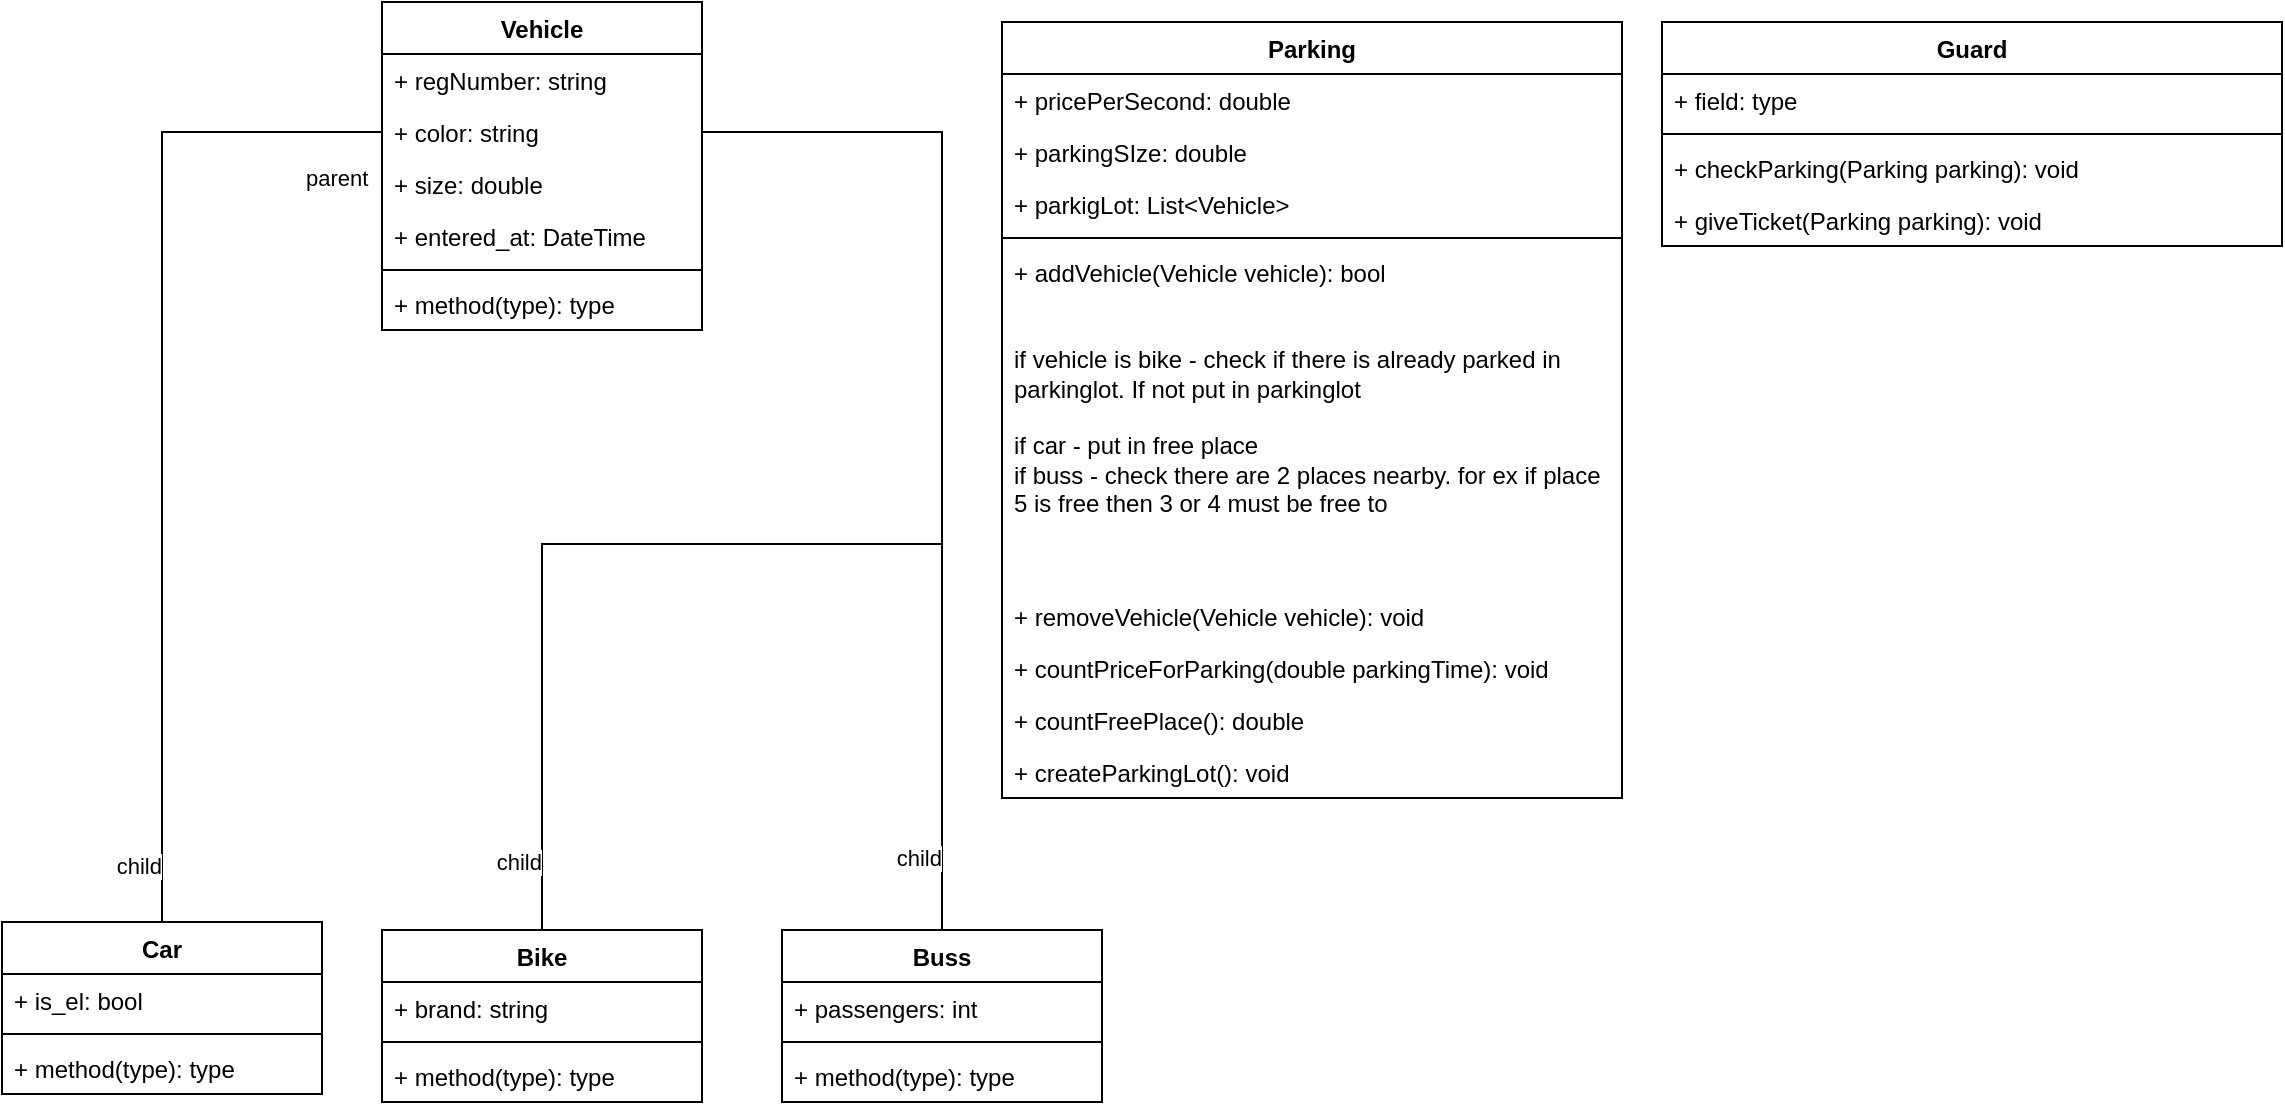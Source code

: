 <mxfile version="24.8.3">
  <diagram name="Page-1" id="d8_uXIcVJEX4v-GWLGfb">
    <mxGraphModel dx="1296" dy="710" grid="1" gridSize="10" guides="1" tooltips="1" connect="1" arrows="1" fold="1" page="1" pageScale="1" pageWidth="850" pageHeight="1100" math="0" shadow="0">
      <root>
        <mxCell id="0" />
        <mxCell id="1" parent="0" />
        <mxCell id="TH2mGcFkLHiQyE80FXd0-1" value="Parking" style="swimlane;fontStyle=1;align=center;verticalAlign=top;childLayout=stackLayout;horizontal=1;startSize=26;horizontalStack=0;resizeParent=1;resizeParentMax=0;resizeLast=0;collapsible=1;marginBottom=0;whiteSpace=wrap;html=1;" parent="1" vertex="1">
          <mxGeometry x="780" y="10" width="310" height="388" as="geometry" />
        </mxCell>
        <mxCell id="TH2mGcFkLHiQyE80FXd0-22" value="+ pricePerSecond: double" style="text;strokeColor=none;fillColor=none;align=left;verticalAlign=top;spacingLeft=4;spacingRight=4;overflow=hidden;rotatable=0;points=[[0,0.5],[1,0.5]];portConstraint=eastwest;whiteSpace=wrap;html=1;" parent="TH2mGcFkLHiQyE80FXd0-1" vertex="1">
          <mxGeometry y="26" width="310" height="26" as="geometry" />
        </mxCell>
        <mxCell id="TH2mGcFkLHiQyE80FXd0-24" value="+ parkingSIze: double" style="text;strokeColor=none;fillColor=none;align=left;verticalAlign=top;spacingLeft=4;spacingRight=4;overflow=hidden;rotatable=0;points=[[0,0.5],[1,0.5]];portConstraint=eastwest;whiteSpace=wrap;html=1;" parent="TH2mGcFkLHiQyE80FXd0-1" vertex="1">
          <mxGeometry y="52" width="310" height="26" as="geometry" />
        </mxCell>
        <mxCell id="TH2mGcFkLHiQyE80FXd0-2" value="+ parkigLot: List&amp;lt;Vehicle&amp;gt;" style="text;strokeColor=none;fillColor=none;align=left;verticalAlign=top;spacingLeft=4;spacingRight=4;overflow=hidden;rotatable=0;points=[[0,0.5],[1,0.5]];portConstraint=eastwest;whiteSpace=wrap;html=1;" parent="TH2mGcFkLHiQyE80FXd0-1" vertex="1">
          <mxGeometry y="78" width="310" height="26" as="geometry" />
        </mxCell>
        <mxCell id="TH2mGcFkLHiQyE80FXd0-3" value="" style="line;strokeWidth=1;fillColor=none;align=left;verticalAlign=middle;spacingTop=-1;spacingLeft=3;spacingRight=3;rotatable=0;labelPosition=right;points=[];portConstraint=eastwest;strokeColor=inherit;" parent="TH2mGcFkLHiQyE80FXd0-1" vertex="1">
          <mxGeometry y="104" width="310" height="8" as="geometry" />
        </mxCell>
        <mxCell id="TH2mGcFkLHiQyE80FXd0-25" value="+ addVehicle(Vehicle&amp;nbsp;vehicle): bool&lt;div&gt;&lt;span style=&quot;white-space: pre;&quot;&gt;&#x9;&lt;/span&gt;&lt;br&gt;&lt;/div&gt;&lt;div&gt;&lt;br&gt;&lt;/div&gt;&lt;div&gt;if vehicle is bike - check if there is already parked in parkinglot. If not put in parkinglot&lt;br&gt;&lt;br&gt;if car - put in free place&lt;/div&gt;&lt;div&gt;if buss - check there are 2 places nearby. for ex if place 5 is free then 3 or 4 must be free to&lt;/div&gt;" style="text;strokeColor=none;fillColor=none;align=left;verticalAlign=top;spacingLeft=4;spacingRight=4;overflow=hidden;rotatable=0;points=[[0,0.5],[1,0.5]];portConstraint=eastwest;whiteSpace=wrap;html=1;" parent="TH2mGcFkLHiQyE80FXd0-1" vertex="1">
          <mxGeometry y="112" width="310" height="172" as="geometry" />
        </mxCell>
        <mxCell id="TH2mGcFkLHiQyE80FXd0-26" value="+ removeVehicle(Vehicle vehicle): void&lt;span style=&quot;white-space: pre;&quot;&gt;&#x9;&lt;/span&gt;" style="text;strokeColor=none;fillColor=none;align=left;verticalAlign=top;spacingLeft=4;spacingRight=4;overflow=hidden;rotatable=0;points=[[0,0.5],[1,0.5]];portConstraint=eastwest;whiteSpace=wrap;html=1;" parent="TH2mGcFkLHiQyE80FXd0-1" vertex="1">
          <mxGeometry y="284" width="310" height="26" as="geometry" />
        </mxCell>
        <mxCell id="TH2mGcFkLHiQyE80FXd0-27" value="+ countPriceForParking(double parkingTime): void" style="text;strokeColor=none;fillColor=none;align=left;verticalAlign=top;spacingLeft=4;spacingRight=4;overflow=hidden;rotatable=0;points=[[0,0.5],[1,0.5]];portConstraint=eastwest;whiteSpace=wrap;html=1;" parent="TH2mGcFkLHiQyE80FXd0-1" vertex="1">
          <mxGeometry y="310" width="310" height="26" as="geometry" />
        </mxCell>
        <mxCell id="TH2mGcFkLHiQyE80FXd0-4" value="+ countFreePlace(): double" style="text;strokeColor=none;fillColor=none;align=left;verticalAlign=top;spacingLeft=4;spacingRight=4;overflow=hidden;rotatable=0;points=[[0,0.5],[1,0.5]];portConstraint=eastwest;whiteSpace=wrap;html=1;" parent="TH2mGcFkLHiQyE80FXd0-1" vertex="1">
          <mxGeometry y="336" width="310" height="26" as="geometry" />
        </mxCell>
        <mxCell id="GgzzcIdYZUFU3YW-R92Y-6" value="+ createParkingLot(): void" style="text;strokeColor=none;fillColor=none;align=left;verticalAlign=top;spacingLeft=4;spacingRight=4;overflow=hidden;rotatable=0;points=[[0,0.5],[1,0.5]];portConstraint=eastwest;whiteSpace=wrap;html=1;" parent="TH2mGcFkLHiQyE80FXd0-1" vertex="1">
          <mxGeometry y="362" width="310" height="26" as="geometry" />
        </mxCell>
        <mxCell id="TH2mGcFkLHiQyE80FXd0-5" value="Guard" style="swimlane;fontStyle=1;align=center;verticalAlign=top;childLayout=stackLayout;horizontal=1;startSize=26;horizontalStack=0;resizeParent=1;resizeParentMax=0;resizeLast=0;collapsible=1;marginBottom=0;whiteSpace=wrap;html=1;" parent="1" vertex="1">
          <mxGeometry x="1110" y="10" width="310" height="112" as="geometry" />
        </mxCell>
        <mxCell id="TH2mGcFkLHiQyE80FXd0-6" value="+ field: type" style="text;strokeColor=none;fillColor=none;align=left;verticalAlign=top;spacingLeft=4;spacingRight=4;overflow=hidden;rotatable=0;points=[[0,0.5],[1,0.5]];portConstraint=eastwest;whiteSpace=wrap;html=1;" parent="TH2mGcFkLHiQyE80FXd0-5" vertex="1">
          <mxGeometry y="26" width="310" height="26" as="geometry" />
        </mxCell>
        <mxCell id="TH2mGcFkLHiQyE80FXd0-7" value="" style="line;strokeWidth=1;fillColor=none;align=left;verticalAlign=middle;spacingTop=-1;spacingLeft=3;spacingRight=3;rotatable=0;labelPosition=right;points=[];portConstraint=eastwest;strokeColor=inherit;" parent="TH2mGcFkLHiQyE80FXd0-5" vertex="1">
          <mxGeometry y="52" width="310" height="8" as="geometry" />
        </mxCell>
        <mxCell id="TH2mGcFkLHiQyE80FXd0-8" value="+ checkParking(Parking parking): void" style="text;strokeColor=none;fillColor=none;align=left;verticalAlign=top;spacingLeft=4;spacingRight=4;overflow=hidden;rotatable=0;points=[[0,0.5],[1,0.5]];portConstraint=eastwest;whiteSpace=wrap;html=1;" parent="TH2mGcFkLHiQyE80FXd0-5" vertex="1">
          <mxGeometry y="60" width="310" height="26" as="geometry" />
        </mxCell>
        <mxCell id="GgzzcIdYZUFU3YW-R92Y-1" value="+ giveTicket(Parking parking): void" style="text;strokeColor=none;fillColor=none;align=left;verticalAlign=top;spacingLeft=4;spacingRight=4;overflow=hidden;rotatable=0;points=[[0,0.5],[1,0.5]];portConstraint=eastwest;whiteSpace=wrap;html=1;" parent="TH2mGcFkLHiQyE80FXd0-5" vertex="1">
          <mxGeometry y="86" width="310" height="26" as="geometry" />
        </mxCell>
        <mxCell id="TH2mGcFkLHiQyE80FXd0-13" value="Vehicle" style="swimlane;fontStyle=1;align=center;verticalAlign=top;childLayout=stackLayout;horizontal=1;startSize=26;horizontalStack=0;resizeParent=1;resizeParentMax=0;resizeLast=0;collapsible=1;marginBottom=0;whiteSpace=wrap;html=1;" parent="1" vertex="1">
          <mxGeometry x="470" width="160" height="164" as="geometry" />
        </mxCell>
        <mxCell id="TH2mGcFkLHiQyE80FXd0-32" value="+ regNumber: string" style="text;strokeColor=none;fillColor=none;align=left;verticalAlign=top;spacingLeft=4;spacingRight=4;overflow=hidden;rotatable=0;points=[[0,0.5],[1,0.5]];portConstraint=eastwest;whiteSpace=wrap;html=1;" parent="TH2mGcFkLHiQyE80FXd0-13" vertex="1">
          <mxGeometry y="26" width="160" height="26" as="geometry" />
        </mxCell>
        <mxCell id="TH2mGcFkLHiQyE80FXd0-33" value="+ color: string" style="text;strokeColor=none;fillColor=none;align=left;verticalAlign=top;spacingLeft=4;spacingRight=4;overflow=hidden;rotatable=0;points=[[0,0.5],[1,0.5]];portConstraint=eastwest;whiteSpace=wrap;html=1;" parent="TH2mGcFkLHiQyE80FXd0-13" vertex="1">
          <mxGeometry y="52" width="160" height="26" as="geometry" />
        </mxCell>
        <mxCell id="TH2mGcFkLHiQyE80FXd0-14" value="+ size: double" style="text;strokeColor=none;fillColor=none;align=left;verticalAlign=top;spacingLeft=4;spacingRight=4;overflow=hidden;rotatable=0;points=[[0,0.5],[1,0.5]];portConstraint=eastwest;whiteSpace=wrap;html=1;" parent="TH2mGcFkLHiQyE80FXd0-13" vertex="1">
          <mxGeometry y="78" width="160" height="26" as="geometry" />
        </mxCell>
        <mxCell id="TH2mGcFkLHiQyE80FXd0-19" value="+ entered_at: DateTime" style="text;strokeColor=none;fillColor=none;align=left;verticalAlign=top;spacingLeft=4;spacingRight=4;overflow=hidden;rotatable=0;points=[[0,0.5],[1,0.5]];portConstraint=eastwest;whiteSpace=wrap;html=1;" parent="TH2mGcFkLHiQyE80FXd0-13" vertex="1">
          <mxGeometry y="104" width="160" height="26" as="geometry" />
        </mxCell>
        <mxCell id="TH2mGcFkLHiQyE80FXd0-15" value="" style="line;strokeWidth=1;fillColor=none;align=left;verticalAlign=middle;spacingTop=-1;spacingLeft=3;spacingRight=3;rotatable=0;labelPosition=right;points=[];portConstraint=eastwest;strokeColor=inherit;" parent="TH2mGcFkLHiQyE80FXd0-13" vertex="1">
          <mxGeometry y="130" width="160" height="8" as="geometry" />
        </mxCell>
        <mxCell id="TH2mGcFkLHiQyE80FXd0-16" value="+ method(type): type" style="text;strokeColor=none;fillColor=none;align=left;verticalAlign=top;spacingLeft=4;spacingRight=4;overflow=hidden;rotatable=0;points=[[0,0.5],[1,0.5]];portConstraint=eastwest;whiteSpace=wrap;html=1;" parent="TH2mGcFkLHiQyE80FXd0-13" vertex="1">
          <mxGeometry y="138" width="160" height="26" as="geometry" />
        </mxCell>
        <mxCell id="TH2mGcFkLHiQyE80FXd0-28" value="Car" style="swimlane;fontStyle=1;align=center;verticalAlign=top;childLayout=stackLayout;horizontal=1;startSize=26;horizontalStack=0;resizeParent=1;resizeParentMax=0;resizeLast=0;collapsible=1;marginBottom=0;whiteSpace=wrap;html=1;" parent="1" vertex="1">
          <mxGeometry x="280" y="460" width="160" height="86" as="geometry" />
        </mxCell>
        <mxCell id="TH2mGcFkLHiQyE80FXd0-29" value="+ is_el: bool" style="text;strokeColor=none;fillColor=none;align=left;verticalAlign=top;spacingLeft=4;spacingRight=4;overflow=hidden;rotatable=0;points=[[0,0.5],[1,0.5]];portConstraint=eastwest;whiteSpace=wrap;html=1;" parent="TH2mGcFkLHiQyE80FXd0-28" vertex="1">
          <mxGeometry y="26" width="160" height="26" as="geometry" />
        </mxCell>
        <mxCell id="TH2mGcFkLHiQyE80FXd0-30" value="" style="line;strokeWidth=1;fillColor=none;align=left;verticalAlign=middle;spacingTop=-1;spacingLeft=3;spacingRight=3;rotatable=0;labelPosition=right;points=[];portConstraint=eastwest;strokeColor=inherit;" parent="TH2mGcFkLHiQyE80FXd0-28" vertex="1">
          <mxGeometry y="52" width="160" height="8" as="geometry" />
        </mxCell>
        <mxCell id="TH2mGcFkLHiQyE80FXd0-31" value="+ method(type): type" style="text;strokeColor=none;fillColor=none;align=left;verticalAlign=top;spacingLeft=4;spacingRight=4;overflow=hidden;rotatable=0;points=[[0,0.5],[1,0.5]];portConstraint=eastwest;whiteSpace=wrap;html=1;" parent="TH2mGcFkLHiQyE80FXd0-28" vertex="1">
          <mxGeometry y="60" width="160" height="26" as="geometry" />
        </mxCell>
        <mxCell id="TH2mGcFkLHiQyE80FXd0-42" value="Bike" style="swimlane;fontStyle=1;align=center;verticalAlign=top;childLayout=stackLayout;horizontal=1;startSize=26;horizontalStack=0;resizeParent=1;resizeParentMax=0;resizeLast=0;collapsible=1;marginBottom=0;whiteSpace=wrap;html=1;" parent="1" vertex="1">
          <mxGeometry x="470" y="464" width="160" height="86" as="geometry" />
        </mxCell>
        <mxCell id="TH2mGcFkLHiQyE80FXd0-43" value="+ brand: string" style="text;strokeColor=none;fillColor=none;align=left;verticalAlign=top;spacingLeft=4;spacingRight=4;overflow=hidden;rotatable=0;points=[[0,0.5],[1,0.5]];portConstraint=eastwest;whiteSpace=wrap;html=1;" parent="TH2mGcFkLHiQyE80FXd0-42" vertex="1">
          <mxGeometry y="26" width="160" height="26" as="geometry" />
        </mxCell>
        <mxCell id="TH2mGcFkLHiQyE80FXd0-44" value="" style="line;strokeWidth=1;fillColor=none;align=left;verticalAlign=middle;spacingTop=-1;spacingLeft=3;spacingRight=3;rotatable=0;labelPosition=right;points=[];portConstraint=eastwest;strokeColor=inherit;" parent="TH2mGcFkLHiQyE80FXd0-42" vertex="1">
          <mxGeometry y="52" width="160" height="8" as="geometry" />
        </mxCell>
        <mxCell id="TH2mGcFkLHiQyE80FXd0-45" value="+ method(type): type" style="text;strokeColor=none;fillColor=none;align=left;verticalAlign=top;spacingLeft=4;spacingRight=4;overflow=hidden;rotatable=0;points=[[0,0.5],[1,0.5]];portConstraint=eastwest;whiteSpace=wrap;html=1;" parent="TH2mGcFkLHiQyE80FXd0-42" vertex="1">
          <mxGeometry y="60" width="160" height="26" as="geometry" />
        </mxCell>
        <mxCell id="TH2mGcFkLHiQyE80FXd0-50" value="Buss" style="swimlane;fontStyle=1;align=center;verticalAlign=top;childLayout=stackLayout;horizontal=1;startSize=26;horizontalStack=0;resizeParent=1;resizeParentMax=0;resizeLast=0;collapsible=1;marginBottom=0;whiteSpace=wrap;html=1;" parent="1" vertex="1">
          <mxGeometry x="670" y="464" width="160" height="86" as="geometry" />
        </mxCell>
        <mxCell id="TH2mGcFkLHiQyE80FXd0-51" value="+ passengers: int" style="text;strokeColor=none;fillColor=none;align=left;verticalAlign=top;spacingLeft=4;spacingRight=4;overflow=hidden;rotatable=0;points=[[0,0.5],[1,0.5]];portConstraint=eastwest;whiteSpace=wrap;html=1;" parent="TH2mGcFkLHiQyE80FXd0-50" vertex="1">
          <mxGeometry y="26" width="160" height="26" as="geometry" />
        </mxCell>
        <mxCell id="TH2mGcFkLHiQyE80FXd0-52" value="" style="line;strokeWidth=1;fillColor=none;align=left;verticalAlign=middle;spacingTop=-1;spacingLeft=3;spacingRight=3;rotatable=0;labelPosition=right;points=[];portConstraint=eastwest;strokeColor=inherit;" parent="TH2mGcFkLHiQyE80FXd0-50" vertex="1">
          <mxGeometry y="52" width="160" height="8" as="geometry" />
        </mxCell>
        <mxCell id="TH2mGcFkLHiQyE80FXd0-53" value="+ method(type): type" style="text;strokeColor=none;fillColor=none;align=left;verticalAlign=top;spacingLeft=4;spacingRight=4;overflow=hidden;rotatable=0;points=[[0,0.5],[1,0.5]];portConstraint=eastwest;whiteSpace=wrap;html=1;" parent="TH2mGcFkLHiQyE80FXd0-50" vertex="1">
          <mxGeometry y="60" width="160" height="26" as="geometry" />
        </mxCell>
        <mxCell id="TH2mGcFkLHiQyE80FXd0-54" value="" style="endArrow=none;html=1;edgeStyle=orthogonalEdgeStyle;rounded=0;exitX=0;exitY=0.5;exitDx=0;exitDy=0;entryX=0.5;entryY=0;entryDx=0;entryDy=0;" parent="1" source="TH2mGcFkLHiQyE80FXd0-33" target="TH2mGcFkLHiQyE80FXd0-28" edge="1">
          <mxGeometry relative="1" as="geometry">
            <mxPoint x="570" y="360" as="sourcePoint" />
            <mxPoint x="730" y="360" as="targetPoint" />
          </mxGeometry>
        </mxCell>
        <mxCell id="TH2mGcFkLHiQyE80FXd0-55" value="parent" style="edgeLabel;resizable=0;html=1;align=left;verticalAlign=bottom;" parent="TH2mGcFkLHiQyE80FXd0-54" connectable="0" vertex="1">
          <mxGeometry x="-1" relative="1" as="geometry">
            <mxPoint x="-40" y="31" as="offset" />
          </mxGeometry>
        </mxCell>
        <mxCell id="TH2mGcFkLHiQyE80FXd0-56" value="child" style="edgeLabel;resizable=0;html=1;align=right;verticalAlign=bottom;" parent="TH2mGcFkLHiQyE80FXd0-54" connectable="0" vertex="1">
          <mxGeometry x="1" relative="1" as="geometry">
            <mxPoint y="-20" as="offset" />
          </mxGeometry>
        </mxCell>
        <mxCell id="TH2mGcFkLHiQyE80FXd0-57" value="" style="endArrow=none;html=1;edgeStyle=orthogonalEdgeStyle;rounded=0;exitX=1;exitY=0.5;exitDx=0;exitDy=0;entryX=0.5;entryY=0;entryDx=0;entryDy=0;" parent="1" source="TH2mGcFkLHiQyE80FXd0-33" target="TH2mGcFkLHiQyE80FXd0-42" edge="1">
          <mxGeometry relative="1" as="geometry">
            <mxPoint x="670" y="410" as="sourcePoint" />
            <mxPoint x="830" y="410" as="targetPoint" />
            <Array as="points">
              <mxPoint x="750" y="65" />
              <mxPoint x="750" y="271" />
              <mxPoint x="550" y="271" />
            </Array>
          </mxGeometry>
        </mxCell>
        <mxCell id="TH2mGcFkLHiQyE80FXd0-59" value="child" style="edgeLabel;resizable=0;html=1;align=right;verticalAlign=bottom;" parent="TH2mGcFkLHiQyE80FXd0-57" connectable="0" vertex="1">
          <mxGeometry x="1" relative="1" as="geometry">
            <mxPoint y="-26" as="offset" />
          </mxGeometry>
        </mxCell>
        <mxCell id="TH2mGcFkLHiQyE80FXd0-60" value="" style="endArrow=none;html=1;edgeStyle=orthogonalEdgeStyle;rounded=0;exitX=1;exitY=0.5;exitDx=0;exitDy=0;entryX=0.5;entryY=0;entryDx=0;entryDy=0;" parent="1" source="TH2mGcFkLHiQyE80FXd0-33" target="TH2mGcFkLHiQyE80FXd0-50" edge="1">
          <mxGeometry relative="1" as="geometry">
            <mxPoint x="670" y="410" as="sourcePoint" />
            <mxPoint x="830" y="410" as="targetPoint" />
          </mxGeometry>
        </mxCell>
        <mxCell id="TH2mGcFkLHiQyE80FXd0-62" value="child" style="edgeLabel;resizable=0;html=1;align=right;verticalAlign=bottom;" parent="TH2mGcFkLHiQyE80FXd0-60" connectable="0" vertex="1">
          <mxGeometry x="1" relative="1" as="geometry">
            <mxPoint y="-28" as="offset" />
          </mxGeometry>
        </mxCell>
      </root>
    </mxGraphModel>
  </diagram>
</mxfile>
